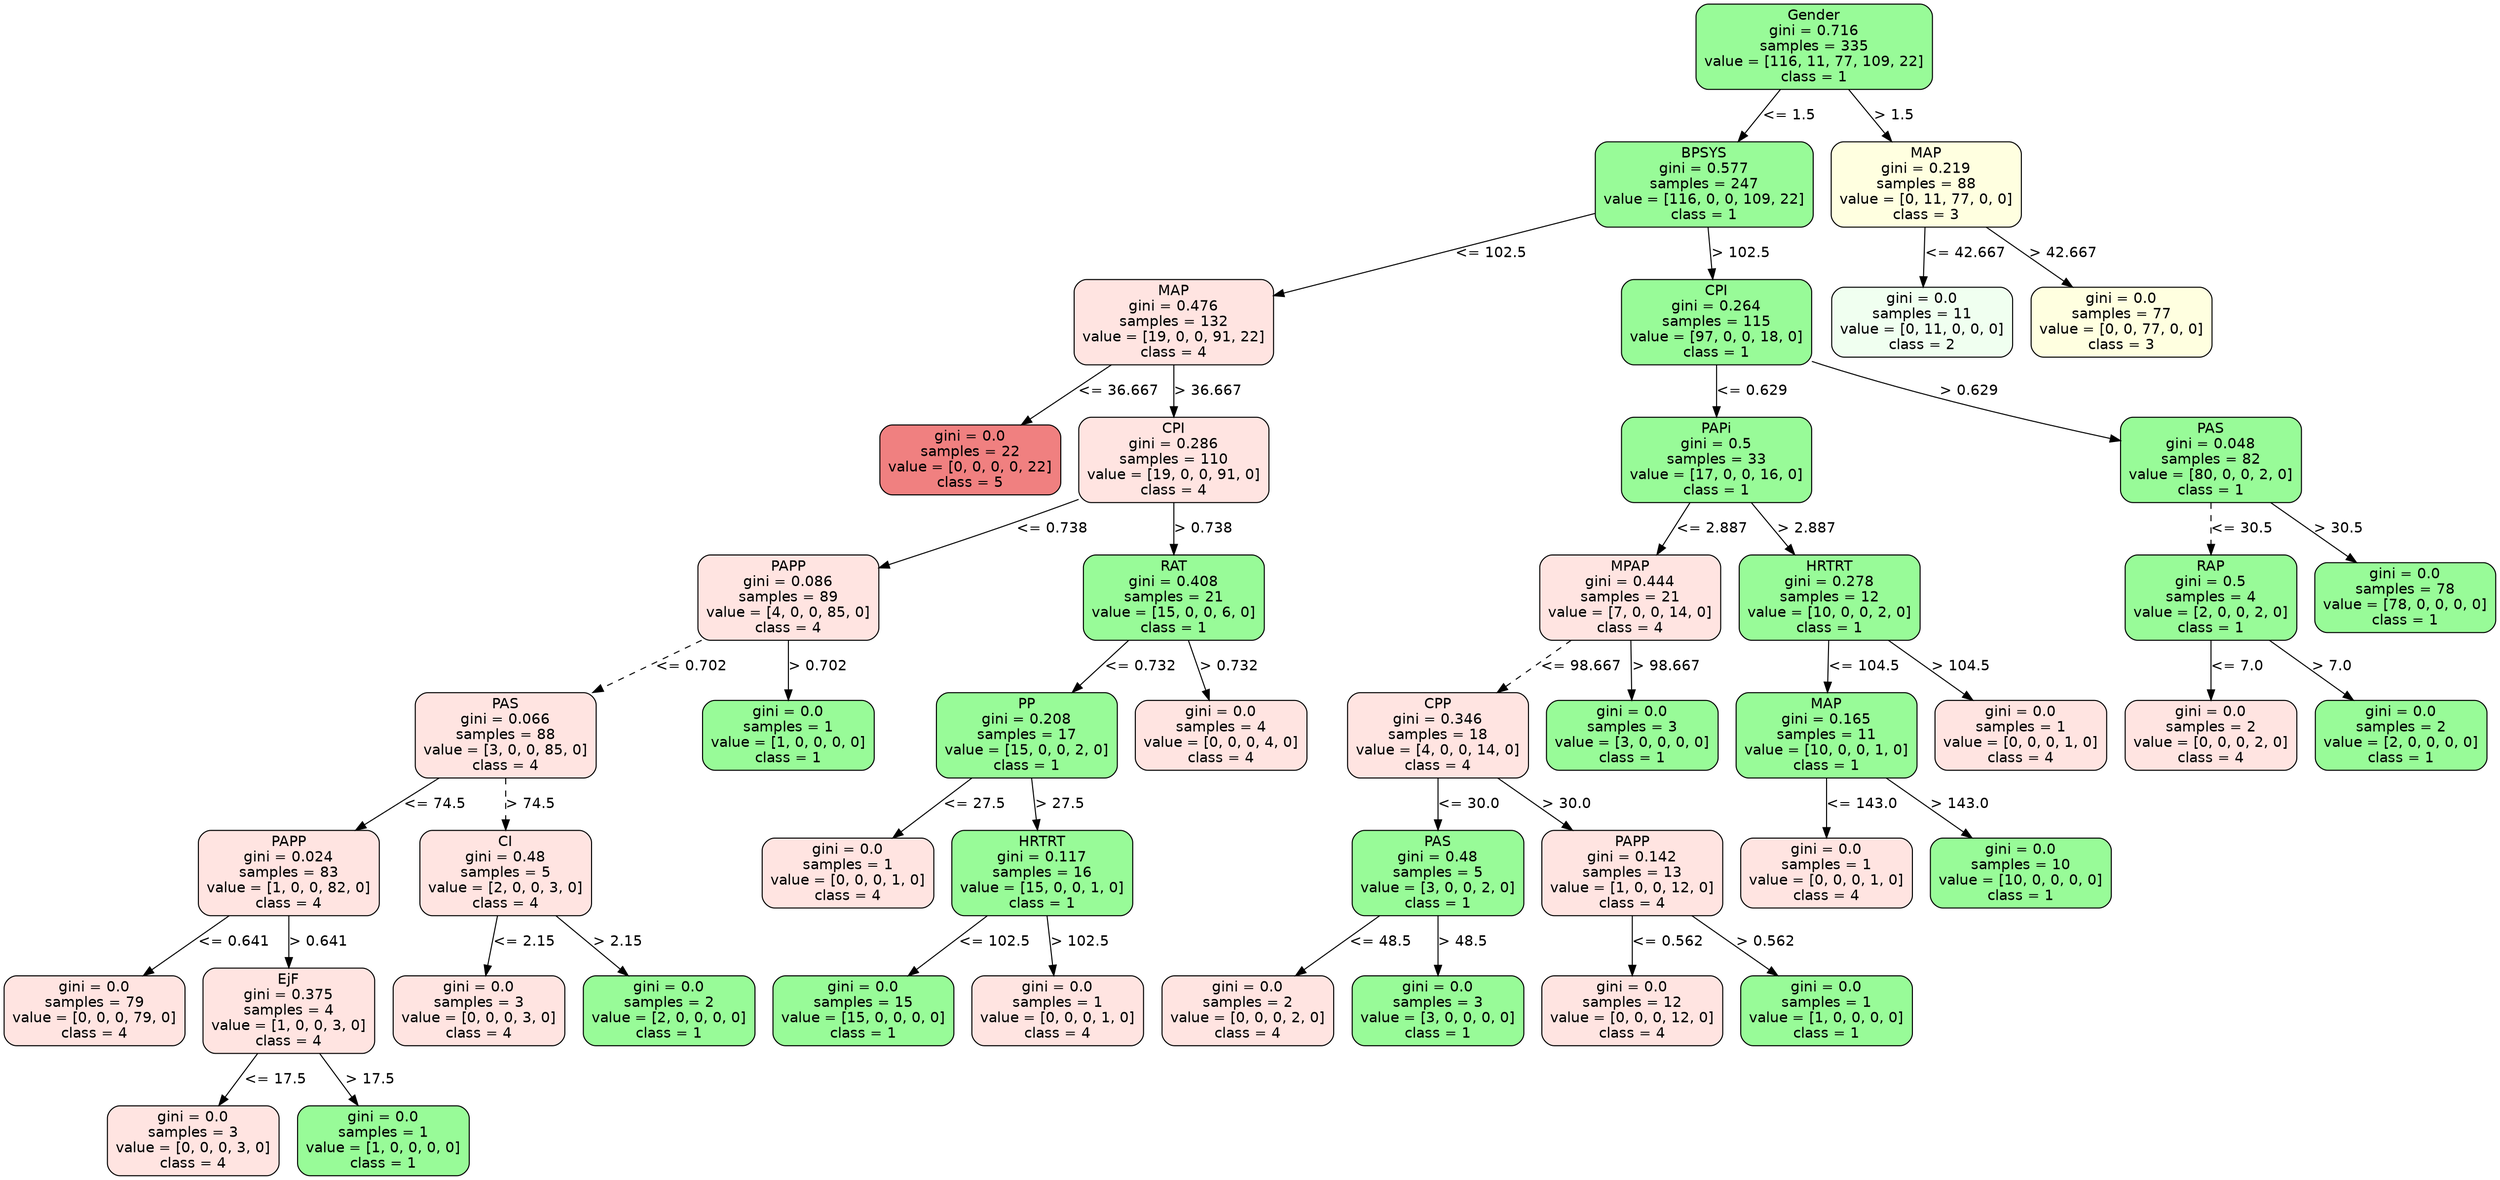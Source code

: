strict digraph Tree {
	graph [bb="0,0,2071,1140"];
	node [color=black,
		fontname=helvetica,
		label="\N",
		shape=box,
		style="filled, rounded"
	];
	edge [fontname=helvetica];
	0	 [fillcolor=palegreen,
		height=1.1528,
		label="Gender\ngini = 0.716\nsamples = 335\nvalue = [116, 11, 77, 109, 22]\nclass = 1",
		pos="1506.5,1098.5",
		width=2.6667];
	1	 [fillcolor=palegreen,
		height=1.1528,
		label="BPSYS\ngini = 0.577\nsamples = 247\nvalue = [116, 0, 0, 109, 22]\nclass = 1",
		pos="1415.5,964.5",
		width=2.4583];
	0 -> 1	 [label="<= 1.5",
		labelangle=45,
		labeldistance=2.5,
		lp="1484.5,1031.5",
		op="<=",
		param=1.5,
		pos="e,1443.8,1006.1 1478.2,1056.8 1469.1,1043.5 1459,1028.5 1449.5,1014.6",
		style=solid];
	44	 [fillcolor=lightyellow,
		height=1.1528,
		label="MAP\ngini = 0.219\nsamples = 88\nvalue = [0, 11, 77, 0, 0]\nclass = 3",
		pos="1599.5,964.5",
		width=2.1528];
	0 -> 44	 [label="> 1.5",
		labelangle=-45,
		labeldistance=2.5,
		lp="1572,1031.5",
		op=">",
		param=1.5,
		pos="e,1570.6,1006.1 1535.4,1056.8 1544.7,1043.5 1555.1,1028.5 1564.7,1014.6",
		style=solid];
	2	 [fillcolor=mistyrose,
		height=1.1528,
		label="MAP\ngini = 0.476\nsamples = 132\nvalue = [19, 0, 0, 91, 22]\nclass = 4",
		pos="972.5,830.5",
		width=2.25];
	1 -> 2	 [label="<= 102.5",
		lp="1235,897.5",
		op="<=",
		param=102.5,
		pos="e,1053.8,855.1 1326.9,937.71 1250.5,914.6 1140.7,881.36 1063.5,858.04",
		style=solid];
	23	 [fillcolor=palegreen,
		height=1.1528,
		label="CPI\ngini = 0.264\nsamples = 115\nvalue = [97, 0, 0, 18, 0]\nclass = 1",
		pos="1424.5,830.5",
		width=2.1528];
	1 -> 23	 [label="> 102.5",
		lp="1443.5,897.5",
		op=">",
		param=102.5,
		pos="e,1421.7,872.14 1418.3,922.84 1419.2,909.98 1420.1,895.66 1421,882.21",
		style=solid];
	3	 [fillcolor=lightcoral,
		height=0.94444,
		label="gini = 0.0\nsamples = 22\nvalue = [0, 0, 0, 0, 22]\nclass = 5",
		pos="803.5,696.5",
		width=2.0417];
	2 -> 3	 [label="<= 36.667",
		lp="924.5,763.5",
		op="<=",
		param=36.667,
		pos="e,846.38,730.5 919.95,788.84 899.08,772.29 875.16,753.32 854.45,736.9",
		style=solid];
	4	 [fillcolor=mistyrose,
		height=1.1528,
		label="CPI\ngini = 0.286\nsamples = 110\nvalue = [19, 0, 0, 91, 0]\nclass = 4",
		pos="972.5,696.5",
		width=2.1528];
	2 -> 4	 [label="> 36.667",
		lp="999.5,763.5",
		op=">",
		param=36.667,
		pos="e,972.5,738.14 972.5,788.84 972.5,775.98 972.5,761.66 972.5,748.21",
		style=solid];
	5	 [fillcolor=mistyrose,
		height=1.1528,
		label="PAPP\ngini = 0.086\nsamples = 89\nvalue = [4, 0, 0, 85, 0]\nclass = 4",
		pos="651.5,562.5",
		width=2.0417];
	4 -> 5	 [label="<= 0.738",
		lp="869,629.5",
		op="<=",
		param=0.738,
		pos="e,725.02,590.07 894.83,659.13 891.69,657.72 888.57,656.34 885.5,655 835.86,633.38 779.44,611.02 734.44,593.69",
		style=solid];
	16	 [fillcolor=palegreen,
		height=1.1528,
		label="RAT\ngini = 0.408\nsamples = 21\nvalue = [15, 0, 0, 6, 0]\nclass = 1",
		pos="972.5,562.5",
		width=2.0417];
	4 -> 16	 [label="> 0.738",
		lp="995.5,629.5",
		op=">",
		param=0.738,
		pos="e,972.5,604.14 972.5,654.84 972.5,641.98 972.5,627.66 972.5,614.21",
		style=solid];
	6	 [fillcolor=mistyrose,
		height=1.1528,
		label="PAS\ngini = 0.066\nsamples = 88\nvalue = [3, 0, 0, 85, 0]\nclass = 4",
		pos="416.5,428.5",
		width=2.0417];
	5 -> 6	 [label="<= 0.702",
		lp="569,495.5",
		op="<=",
		param=0.702,
		pos="e,489.52,470.14 578.43,520.84 553.01,506.34 524.34,489.99 498.26,475.12",
		style=dashed];
	15	 [fillcolor=palegreen,
		height=0.94444,
		label="gini = 0.0\nsamples = 1\nvalue = [1, 0, 0, 0, 0]\nclass = 1",
		pos="651.5,428.5",
		width=1.9444];
	5 -> 15	 [label="> 0.702",
		lp="674.5,495.5",
		op=">",
		param=0.702,
		pos="e,651.5,462.5 651.5,520.84 651.5,505.6 651.5,488.33 651.5,472.87",
		style=solid];
	7	 [fillcolor=mistyrose,
		height=1.1528,
		label="PAPP\ngini = 0.024\nsamples = 83\nvalue = [1, 0, 0, 82, 0]\nclass = 4",
		pos="235.5,294.5",
		width=2.0417];
	6 -> 7	 [label="<= 74.5",
		lp="355,361.5",
		op="<=",
		param=74.5,
		pos="e,291.74,336.14 360.22,386.84 341.07,372.66 319.52,356.7 299.78,342.09",
		style=solid];
	12	 [fillcolor=mistyrose,
		height=1.1528,
		label="CI\ngini = 0.48\nsamples = 5\nvalue = [2, 0, 0, 3, 0]\nclass = 4",
		pos="416.5,294.5",
		width=1.9444];
	6 -> 12	 [label="> 74.5",
		lp="436,361.5",
		op=">",
		param=74.5,
		pos="e,416.5,336.14 416.5,386.84 416.5,373.98 416.5,359.66 416.5,346.21",
		style=dashed];
	8	 [fillcolor=mistyrose,
		height=0.94444,
		label="gini = 0.0\nsamples = 79\nvalue = [0, 0, 0, 79, 0]\nclass = 4",
		pos="73.5,160.5",
		width=2.0417];
	7 -> 8	 [label="<= 0.641",
		lp="187,227.5",
		op="<=",
		param=0.641,
		pos="e,114.61,194.5 185.13,252.84 165.12,236.29 142.19,217.32 122.34,200.9",
		style=solid];
	9	 [fillcolor=mistyrose,
		height=1.1528,
		label="EjF\ngini = 0.375\nsamples = 4\nvalue = [1, 0, 0, 3, 0]\nclass = 4",
		pos="235.5,160.5",
		width=1.9444];
	7 -> 9	 [label="> 0.641",
		lp="258.5,227.5",
		op=">",
		param=0.641,
		pos="e,235.5,202.14 235.5,252.84 235.5,239.98 235.5,225.66 235.5,212.21",
		style=solid];
	10	 [fillcolor=mistyrose,
		height=0.94444,
		label="gini = 0.0\nsamples = 3\nvalue = [0, 0, 0, 3, 0]\nclass = 4",
		pos="156.5,34",
		width=1.9444];
	9 -> 10	 [label="<= 17.5",
		lp="220,93.5",
		op="<=",
		param=17.5,
		pos="e,177.82,68.142 209.41,118.73 201.01,105.27 191.68,90.336 183.23,76.803",
		style=solid];
	11	 [fillcolor=palegreen,
		height=0.94444,
		label="gini = 0.0\nsamples = 1\nvalue = [1, 0, 0, 0, 0]\nclass = 1",
		pos="314.5,34",
		width=1.9444];
	9 -> 11	 [label="> 17.5",
		lp="300,93.5",
		op=">",
		param=17.5,
		pos="e,293.18,68.142 261.59,118.73 269.99,105.27 279.32,90.336 287.77,76.803",
		style=solid];
	13	 [fillcolor=mistyrose,
		height=0.94444,
		label="gini = 0.0\nsamples = 3\nvalue = [0, 0, 0, 3, 0]\nclass = 4",
		pos="393.5,160.5",
		width=1.9444];
	12 -> 13	 [label="<= 2.15",
		lp="430,227.5",
		op="<=",
		param=2.15,
		pos="e,399.34,194.5 409.35,252.84 406.71,237.46 403.71,219.99 401.04,204.42",
		style=solid];
	14	 [fillcolor=palegreen,
		height=0.94444,
		label="gini = 0.0\nsamples = 2\nvalue = [2, 0, 0, 0, 0]\nclass = 1",
		pos="551.5,160.5",
		width=1.9444];
	12 -> 14	 [label="> 2.15",
		lp="508,227.5",
		op=">",
		param=2.15,
		pos="e,517.24,194.5 458.47,252.84 474.85,236.58 493.58,217.99 509.92,201.77",
		style=solid];
	17	 [fillcolor=palegreen,
		height=1.1528,
		label="PP\ngini = 0.208\nsamples = 17\nvalue = [15, 0, 0, 2, 0]\nclass = 1",
		pos="849.5,428.5",
		width=2.0417];
	16 -> 17	 [label="<= 0.732",
		lp="943,495.5",
		op="<=",
		param=0.732,
		pos="e,887.72,470.14 934.26,520.84 921.76,507.22 907.76,491.97 894.8,477.85",
		style=solid];
	22	 [fillcolor=mistyrose,
		height=0.94444,
		label="gini = 0.0\nsamples = 4\nvalue = [0, 0, 0, 4, 0]\nclass = 4",
		pos="1011.5,428.5",
		width=1.9444];
	16 -> 22	 [label="> 0.732",
		lp="1016.5,495.5",
		op=">",
		param=0.732,
		pos="e,1001.6,462.5 984.63,520.84 989.1,505.46 994.18,487.99 998.72,472.42",
		style=solid];
	18	 [fillcolor=mistyrose,
		height=0.94444,
		label="gini = 0.0\nsamples = 1\nvalue = [0, 0, 0, 1, 0]\nclass = 4",
		pos="700.5,294.5",
		width=1.9444];
	17 -> 18	 [label="<= 27.5",
		lp="803,361.5",
		op="<=",
		param=27.5,
		pos="e,738.31,328.5 803.17,386.84 784.93,370.43 764.05,351.65 745.9,335.33",
		style=solid];
	19	 [fillcolor=palegreen,
		height=1.1528,
		label="HRTRT\ngini = 0.117\nsamples = 16\nvalue = [15, 0, 0, 1, 0]\nclass = 1",
		pos="862.5,294.5",
		width=2.0417];
	17 -> 19	 [label="> 27.5",
		lp="876,361.5",
		op=">",
		param=27.5,
		pos="e,858.46,336.14 853.54,386.84 854.79,373.98 856.18,359.66 857.48,346.21",
		style=solid];
	20	 [fillcolor=palegreen,
		height=0.94444,
		label="gini = 0.0\nsamples = 15\nvalue = [15, 0, 0, 0, 0]\nclass = 1",
		pos="713.5,160.5",
		width=2.0417];
	19 -> 20	 [label="<= 102.5",
		lp="820,227.5",
		op="<=",
		param=102.5,
		pos="e,751.31,194.5 816.17,252.84 797.93,236.43 777.05,217.65 758.9,201.33",
		style=solid];
	21	 [fillcolor=mistyrose,
		height=0.94444,
		label="gini = 0.0\nsamples = 1\nvalue = [0, 0, 0, 1, 0]\nclass = 4",
		pos="875.5,160.5",
		width=1.9444];
	19 -> 21	 [label="> 102.5",
		lp="892.5,227.5",
		op=">",
		param=102.5,
		pos="e,872.2,194.5 866.54,252.84 868.02,237.6 869.7,220.33 871.2,204.87",
		style=solid];
	24	 [fillcolor=palegreen,
		height=1.1528,
		label="PAPi\ngini = 0.5\nsamples = 33\nvalue = [17, 0, 0, 16, 0]\nclass = 1",
		pos="1424.5,696.5",
		width=2.1528];
	23 -> 24	 [label="<= 0.629",
		lp="1452,763.5",
		op="<=",
		param=0.629,
		pos="e,1424.5,738.14 1424.5,788.84 1424.5,775.98 1424.5,761.66 1424.5,748.21",
		style=solid];
	39	 [fillcolor=palegreen,
		height=1.1528,
		label="PAS\ngini = 0.048\nsamples = 82\nvalue = [80, 0, 0, 2, 0]\nclass = 1",
		pos="1835.5,696.5",
		width=2.0417];
	23 -> 39	 [label="> 0.629",
		lp="1632.5,763.5",
		op=">",
		param=0.629,
		pos="e,1761.9,713.95 1502.4,792.95 1505.8,791.57 1509.2,790.25 1512.5,789 1592.2,759.02 1686.1,733.14 1752,716.45",
		style=solid];
	25	 [fillcolor=mistyrose,
		height=1.1528,
		label="MPAP\ngini = 0.444\nsamples = 21\nvalue = [7, 0, 0, 14, 0]\nclass = 4",
		pos="1352.5,562.5",
		width=2.0417];
	24 -> 25	 [label="<= 2.887",
		lp="1419,629.5",
		op="<=",
		param=2.887,
		pos="e,1374.9,604.14 1402.1,654.84 1395,641.6 1387.1,626.82 1379.7,613.03",
		style=solid];
	34	 [fillcolor=palegreen,
		height=1.1528,
		label="HRTRT\ngini = 0.278\nsamples = 12\nvalue = [10, 0, 0, 2, 0]\nclass = 1",
		pos="1517.5,562.5",
		width=2.0417];
	24 -> 34	 [label="> 2.887",
		lp="1497.5,629.5",
		op=">",
		param=2.887,
		pos="e,1488.6,604.14 1453.4,654.84 1462.7,641.48 1473.1,626.54 1482.7,612.64",
		style=solid];
	26	 [fillcolor=mistyrose,
		height=1.1528,
		label="CPP\ngini = 0.346\nsamples = 18\nvalue = [4, 0, 0, 14, 0]\nclass = 4",
		pos="1191.5,428.5",
		width=2.0417];
	25 -> 26	 [label="<= 98.667",
		lp="1308.5,495.5",
		op="<=",
		param=98.667,
		pos="e,1241.5,470.14 1302.4,520.84 1285.6,506.84 1266.7,491.13 1249.4,476.68",
		style=dashed];
	33	 [fillcolor=palegreen,
		height=0.94444,
		label="gini = 0.0\nsamples = 3\nvalue = [3, 0, 0, 0, 0]\nclass = 1",
		pos="1353.5,428.5",
		width=1.9444];
	25 -> 33	 [label="> 98.667",
		lp="1380.5,495.5",
		op=">",
		param=98.667,
		pos="e,1353.2,462.5 1352.8,520.84 1352.9,505.6 1353.1,488.33 1353.2,472.87",
		style=solid];
	27	 [fillcolor=palegreen,
		height=1.1528,
		label="PAS\ngini = 0.48\nsamples = 5\nvalue = [3, 0, 0, 2, 0]\nclass = 1",
		pos="1191.5,294.5",
		width=1.9444];
	26 -> 27	 [label="<= 30.0",
		lp="1215,361.5",
		op="<=",
		param=30.0,
		pos="e,1191.5,336.14 1191.5,386.84 1191.5,373.98 1191.5,359.66 1191.5,346.21",
		style=solid];
	30	 [fillcolor=mistyrose,
		height=1.1528,
		label="PAPP\ngini = 0.142\nsamples = 13\nvalue = [1, 0, 0, 12, 0]\nclass = 4",
		pos="1353.5,294.5",
		width=2.0417];
	26 -> 30	 [label="> 30.0",
		lp="1297,361.5",
		op=">",
		param=30.0,
		pos="e,1303.2,336.14 1241.9,386.84 1258.8,372.84 1277.8,357.13 1295.3,342.68",
		style=solid];
	28	 [fillcolor=mistyrose,
		height=0.94444,
		label="gini = 0.0\nsamples = 2\nvalue = [0, 0, 0, 2, 0]\nclass = 4",
		pos="1033.5,160.5",
		width=1.9444];
	27 -> 28	 [label="<= 48.5",
		lp="1141,227.5",
		op="<=",
		param=48.5,
		pos="e,1073.6,194.5 1142.4,252.84 1122.9,236.36 1100.7,217.49 1081.4,201.12",
		style=solid];
	29	 [fillcolor=palegreen,
		height=0.94444,
		label="gini = 0.0\nsamples = 3\nvalue = [3, 0, 0, 0, 0]\nclass = 1",
		pos="1191.5,160.5",
		width=1.9444];
	27 -> 29	 [label="> 48.5",
		lp="1211,227.5",
		op=">",
		param=48.5,
		pos="e,1191.5,194.5 1191.5,252.84 1191.5,237.6 1191.5,220.33 1191.5,204.87",
		style=solid];
	31	 [fillcolor=mistyrose,
		height=0.94444,
		label="gini = 0.0\nsamples = 12\nvalue = [0, 0, 0, 12, 0]\nclass = 4",
		pos="1353.5,160.5",
		width=2.0417];
	30 -> 31	 [label="<= 0.562",
		lp="1381,227.5",
		op="<=",
		param=0.562,
		pos="e,1353.5,194.5 1353.5,252.84 1353.5,237.6 1353.5,220.33 1353.5,204.87",
		style=solid];
	32	 [fillcolor=palegreen,
		height=0.94444,
		label="gini = 0.0\nsamples = 1\nvalue = [1, 0, 0, 0, 0]\nclass = 1",
		pos="1515.5,160.5",
		width=1.9444];
	30 -> 32	 [label="> 0.562",
		lp="1462.5,227.5",
		op=">",
		param=0.562,
		pos="e,1474.4,194.5 1403.9,252.84 1423.9,236.29 1446.8,217.32 1466.7,200.9",
		style=solid];
	35	 [fillcolor=palegreen,
		height=1.1528,
		label="MAP\ngini = 0.165\nsamples = 11\nvalue = [10, 0, 0, 1, 0]\nclass = 1",
		pos="1515.5,428.5",
		width=2.0417];
	34 -> 35	 [label="<= 104.5",
		lp="1545,495.5",
		op="<=",
		param=104.5,
		pos="e,1516.1,470.14 1516.9,520.84 1516.7,507.98 1516.5,493.66 1516.3,480.21",
		style=solid];
	38	 [fillcolor=mistyrose,
		height=0.94444,
		label="gini = 0.0\nsamples = 1\nvalue = [0, 0, 0, 1, 0]\nclass = 4",
		pos="1677.5,428.5",
		width=1.9444];
	34 -> 38	 [label="> 104.5",
		lp="1625.5,495.5",
		op=">",
		param=104.5,
		pos="e,1636.9,462.5 1567.2,520.84 1586.9,504.36 1609.5,485.49 1629,469.12",
		style=solid];
	36	 [fillcolor=mistyrose,
		height=0.94444,
		label="gini = 0.0\nsamples = 1\nvalue = [0, 0, 0, 1, 0]\nclass = 4",
		pos="1515.5,294.5",
		width=1.9444];
	35 -> 36	 [label="<= 143.0",
		lp="1543,361.5",
		op="<=",
		param=143.0,
		pos="e,1515.5,328.5 1515.5,386.84 1515.5,371.6 1515.5,354.33 1515.5,338.87",
		style=solid];
	37	 [fillcolor=palegreen,
		height=0.94444,
		label="gini = 0.0\nsamples = 10\nvalue = [10, 0, 0, 0, 0]\nclass = 1",
		pos="1677.5,294.5",
		width=2.0417];
	35 -> 37	 [label="> 143.0",
		lp="1624.5,361.5",
		op=">",
		param=143.0,
		pos="e,1636.4,328.5 1565.9,386.84 1585.9,370.29 1608.8,351.32 1628.7,334.9",
		style=solid];
	40	 [fillcolor=palegreen,
		height=1.1528,
		label="RAP\ngini = 0.5\nsamples = 4\nvalue = [2, 0, 0, 2, 0]\nclass = 1",
		pos="1835.5,562.5",
		width=1.9444];
	39 -> 40	 [label="<= 30.5",
		lp="1859,629.5",
		op="<=",
		param=30.5,
		pos="e,1835.5,604.14 1835.5,654.84 1835.5,641.98 1835.5,627.66 1835.5,614.21",
		style=dashed];
	43	 [fillcolor=palegreen,
		height=0.94444,
		label="gini = 0.0\nsamples = 78\nvalue = [78, 0, 0, 0, 0]\nclass = 1",
		pos="1997.5,562.5",
		width=2.0417];
	39 -> 43	 [label="> 30.5",
		lp="1940,629.5",
		op=">",
		param=30.5,
		pos="e,1956.4,596.5 1885.9,654.84 1905.9,638.29 1928.8,619.32 1948.7,602.9",
		style=solid];
	41	 [fillcolor=mistyrose,
		height=0.94444,
		label="gini = 0.0\nsamples = 2\nvalue = [0, 0, 0, 2, 0]\nclass = 4",
		pos="1835.5,428.5",
		width=1.9444];
	40 -> 41	 [label="<= 7.0",
		lp="1855.5,495.5",
		op="<=",
		param=7.0,
		pos="e,1835.5,462.5 1835.5,520.84 1835.5,505.6 1835.5,488.33 1835.5,472.87",
		style=solid];
	42	 [fillcolor=palegreen,
		height=0.94444,
		label="gini = 0.0\nsamples = 2\nvalue = [2, 0, 0, 0, 0]\nclass = 1",
		pos="1993.5,428.5",
		width=1.9444];
	40 -> 42	 [label="> 7.0",
		lp="1934,495.5",
		op=">",
		param=7.0,
		pos="e,1953.4,462.5 1884.6,520.84 1904.1,504.36 1926.3,485.49 1945.6,469.12",
		style=solid];
	45	 [fillcolor=honeydew,
		height=0.94444,
		label="gini = 0.0\nsamples = 11\nvalue = [0, 11, 0, 0, 0]\nclass = 2",
		pos="1595.5,830.5",
		width=2.0417];
	44 -> 45	 [label="<= 42.667",
		lp="1629.5,897.5",
		op="<=",
		param=42.667,
		pos="e,1596.5,864.5 1598.3,922.84 1597.8,907.6 1597.3,890.33 1596.8,874.87",
		style=solid];
	46	 [fillcolor=lightyellow,
		height=0.94444,
		label="gini = 0.0\nsamples = 77\nvalue = [0, 0, 77, 0, 0]\nclass = 3",
		pos="1760.5,830.5",
		width=2.0417];
	44 -> 46	 [label="> 42.667",
		lp="1711.5,897.5",
		op=">",
		param=42.667,
		pos="e,1719.6,864.5 1649.6,922.84 1669.4,906.36 1692,887.49 1711.7,871.12",
		style=solid];
}
